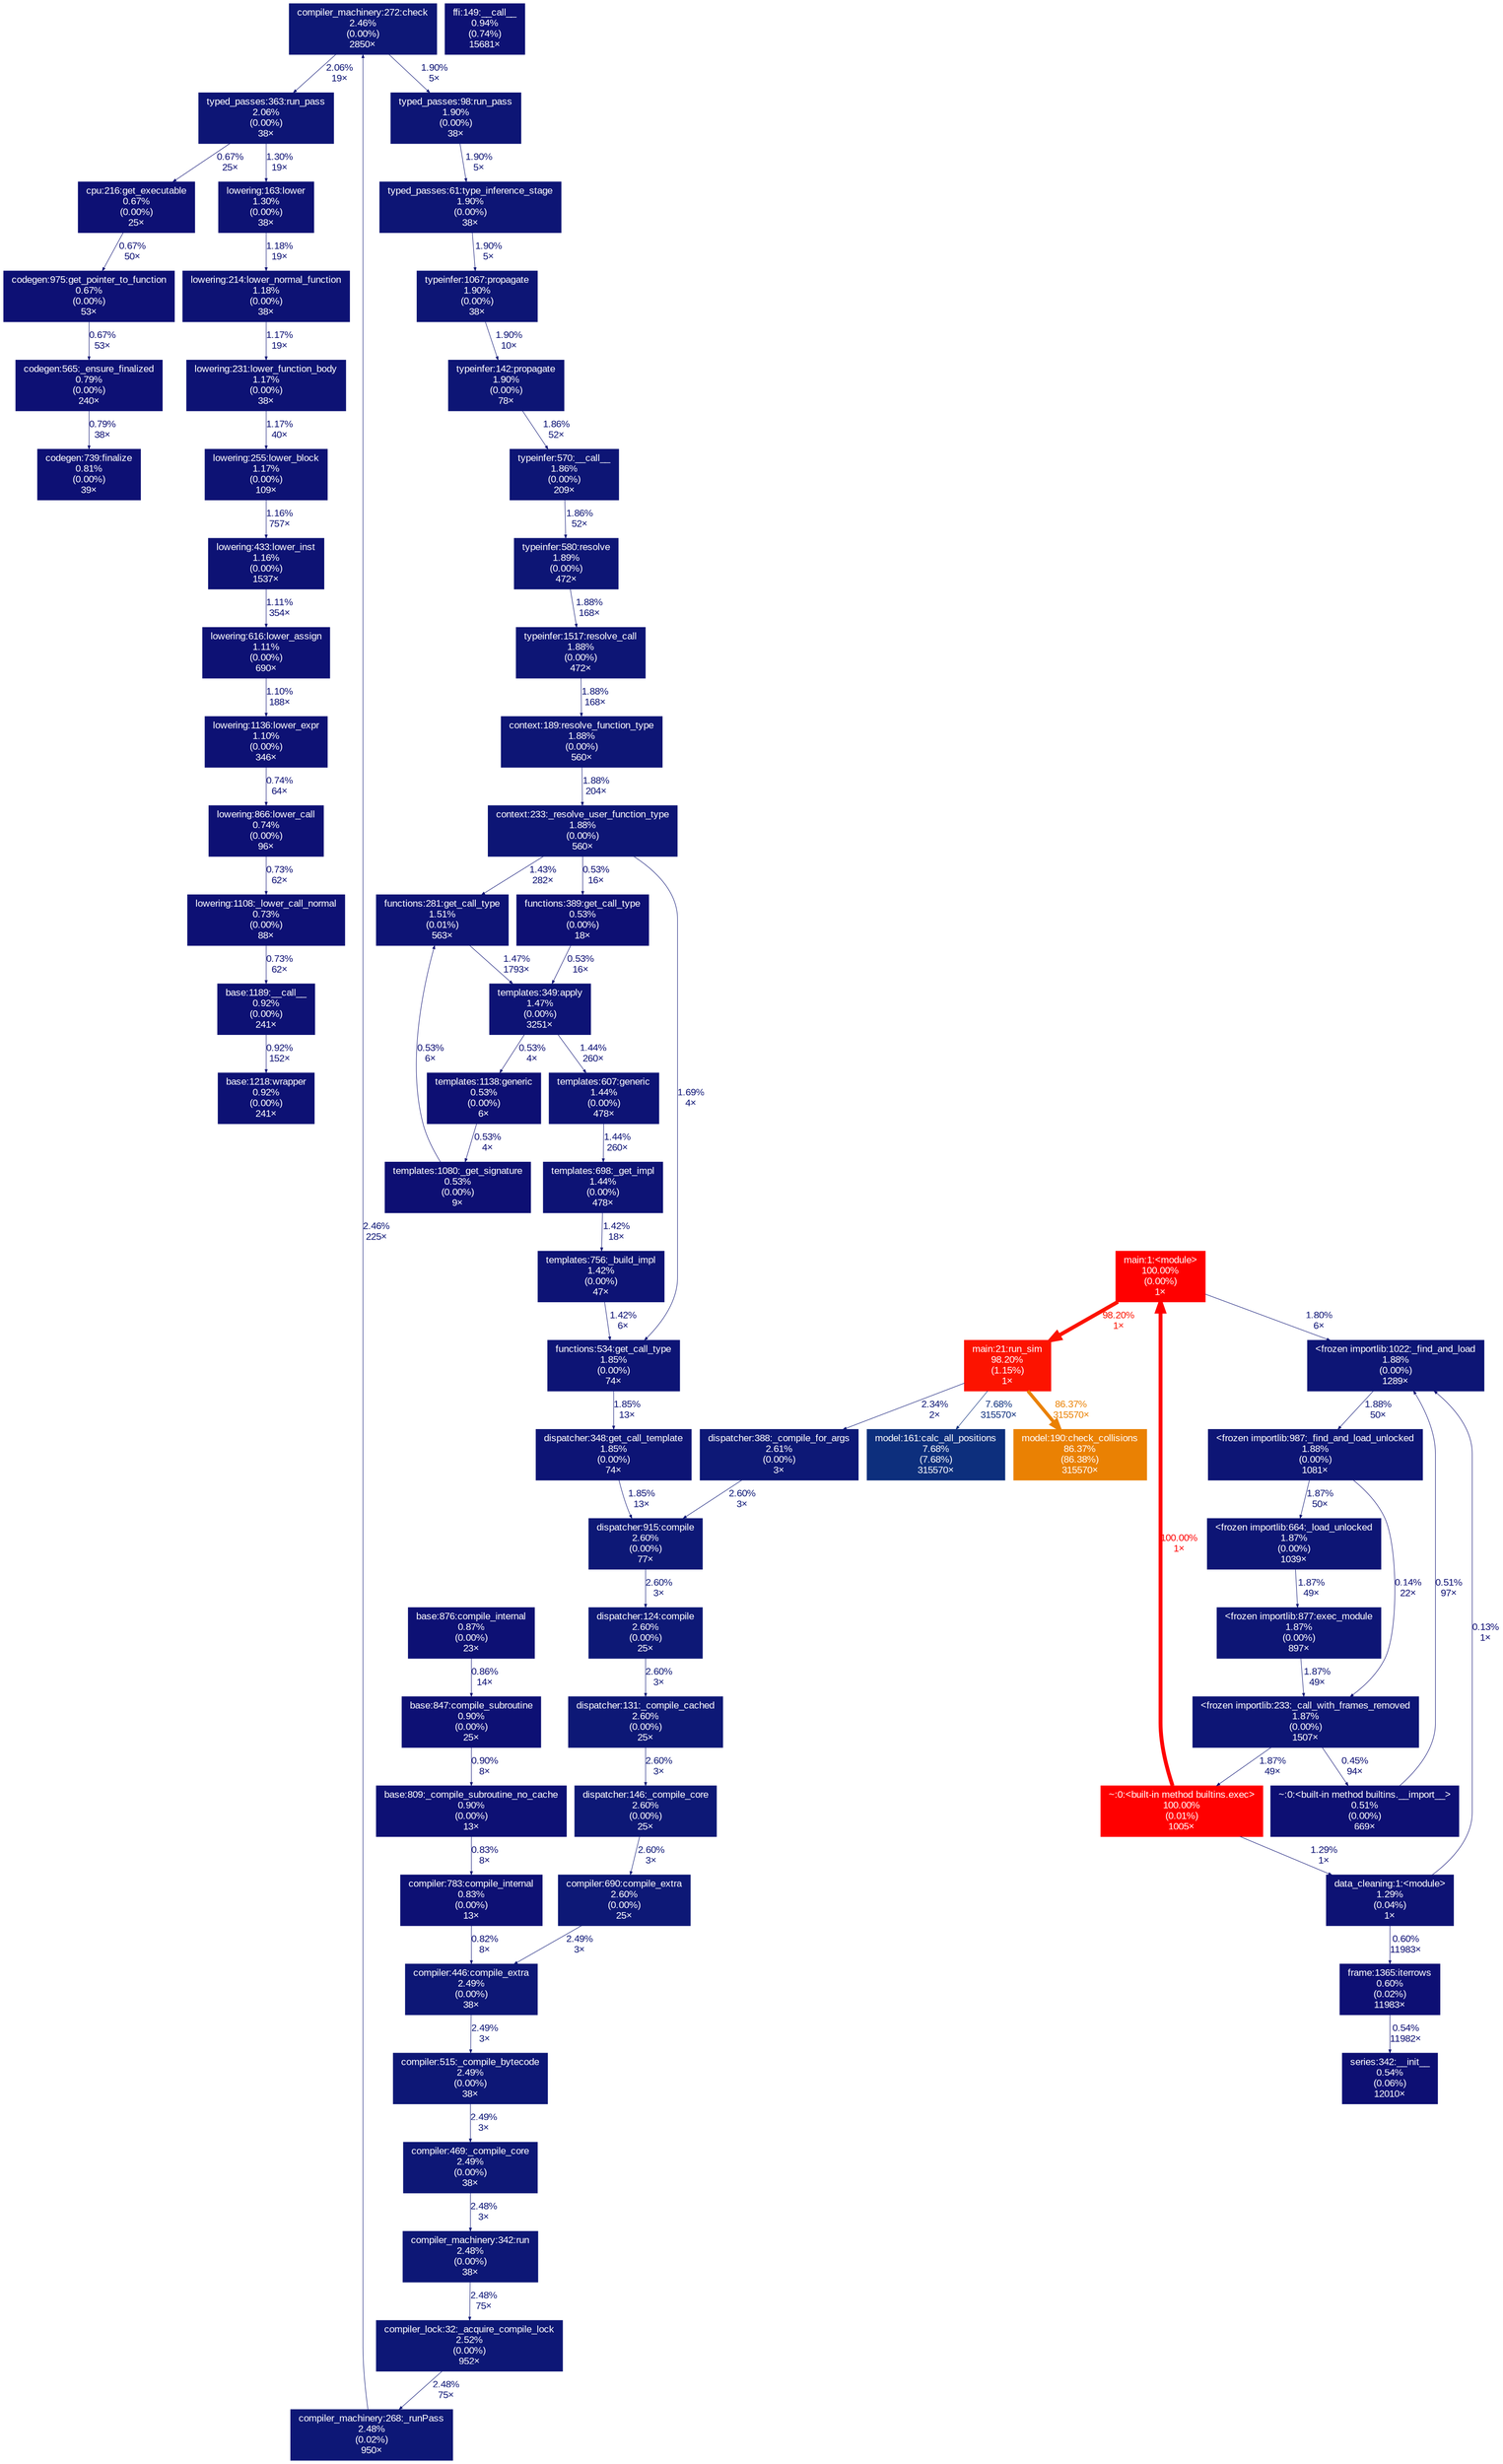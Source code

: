 digraph {
	graph [fontname=Arial, nodesep=0.125, ranksep=0.25];
	node [fontcolor=white, fontname=Arial, height=0, shape=box, style=filled, width=0];
	edge [fontname=Arial];
	192 [color="#0d1074", fontcolor="#ffffff", fontsize="10.00", label="cpu:216:get_executable\n0.67%\n(0.00%)\n25×", tooltip="/home/derk/Documents/GitHub/Project-Minor-Computational-Science/venv/lib/python3.10/site-packages/numba/core/cpu.py"];
	192 -> 5540 [arrowsize="0.35", color="#0d1074", fontcolor="#0d1074", fontsize="10.00", label="0.67%\n50×", labeldistance="0.50", penwidth="0.50"];
	257 [color="#0d1375", fontcolor="#ffffff", fontsize="10.00", label="functions:281:get_call_type\n1.51%\n(0.01%)\n563×", tooltip="/home/derk/Documents/GitHub/Project-Minor-Computational-Science/venv/lib/python3.10/site-packages/numba/core/types/functions.py"];
	257 -> 1645 [arrowsize="0.35", color="#0d1375", fontcolor="#0d1375", fontsize="10.00", label="1.47%\n1793×", labeldistance="0.50", penwidth="0.50"];
	378 [color="#0d1575", fontcolor="#ffffff", fontsize="10.00", label="<frozen importlib:987:_find_and_load_unlocked\n1.88%\n(0.00%)\n1081×", tooltip="<frozen importlib._bootstrap>"];
	378 -> 823 [arrowsize="0.35", color="#0d1575", fontcolor="#0d1575", fontsize="10.00", label="1.87%\n50×", labeldistance="0.50", penwidth="0.50"];
	378 -> 1603 [arrowsize="0.35", color="#0d0d73", fontcolor="#0d0d73", fontsize="10.00", label="0.14%\n22×", labeldistance="0.50", penwidth="0.50"];
	512 [color="#0d1575", fontcolor="#ffffff", fontsize="10.00", label="typeinfer:570:__call__\n1.86%\n(0.00%)\n209×", tooltip="/home/derk/Documents/GitHub/Project-Minor-Computational-Science/venv/lib/python3.10/site-packages/numba/core/typeinfer.py"];
	512 -> 926 [arrowsize="0.35", color="#0d1575", fontcolor="#0d1575", fontsize="10.00", label="1.86%\n52×", labeldistance="0.50", penwidth="0.50"];
	516 [color="#0d1475", fontcolor="#ffffff", fontsize="10.00", label="dispatcher:348:get_call_template\n1.85%\n(0.00%)\n74×", tooltip="/home/derk/Documents/GitHub/Project-Minor-Computational-Science/venv/lib/python3.10/site-packages/numba/core/dispatcher.py"];
	516 -> 751 [arrowsize="0.35", color="#0d1475", fontcolor="#0d1475", fontsize="10.00", label="1.85%\n13×", labeldistance="0.50", penwidth="0.50"];
	519 [color="#0d1274", fontcolor="#ffffff", fontsize="10.00", label="lowering:231:lower_function_body\n1.17%\n(0.00%)\n38×", tooltip="/home/derk/Documents/GitHub/Project-Minor-Computational-Science/venv/lib/python3.10/site-packages/numba/core/lowering.py"];
	519 -> 6479 [arrowsize="0.35", color="#0d1274", fontcolor="#0d1274", fontsize="10.00", label="1.17%\n40×", labeldistance="0.50", penwidth="0.50"];
	520 [color="#0d1074", fontcolor="#ffffff", fontsize="10.00", label="lowering:866:lower_call\n0.74%\n(0.00%)\n96×", tooltip="/home/derk/Documents/GitHub/Project-Minor-Computational-Science/venv/lib/python3.10/site-packages/numba/core/lowering.py"];
	520 -> 521 [arrowsize="0.35", color="#0d1074", fontcolor="#0d1074", fontsize="10.00", label="0.73%\n62×", labeldistance="0.50", penwidth="0.50"];
	521 [color="#0d1074", fontcolor="#ffffff", fontsize="10.00", label="lowering:1108:_lower_call_normal\n0.73%\n(0.00%)\n88×", tooltip="/home/derk/Documents/GitHub/Project-Minor-Computational-Science/venv/lib/python3.10/site-packages/numba/core/lowering.py"];
	521 -> 1742 [arrowsize="0.35", color="#0d1074", fontcolor="#0d1074", fontsize="10.00", label="0.73%\n62×", labeldistance="0.50", penwidth="0.50"];
	644 [color="#0d1074", fontcolor="#ffffff", fontsize="10.00", label="codegen:739:finalize\n0.81%\n(0.00%)\n39×", tooltip="/home/derk/Documents/GitHub/Project-Minor-Computational-Science/venv/lib/python3.10/site-packages/numba/core/codegen.py"];
	751 [color="#0d1876", fontcolor="#ffffff", fontsize="10.00", label="dispatcher:915:compile\n2.60%\n(0.00%)\n77×", tooltip="/home/derk/Documents/GitHub/Project-Minor-Computational-Science/venv/lib/python3.10/site-packages/numba/core/dispatcher.py"];
	751 -> 6034 [arrowsize="0.35", color="#0d1876", fontcolor="#0d1876", fontsize="10.00", label="2.60%\n3×", labeldistance="0.50", penwidth="0.50"];
	754 [color="#0d1074", fontcolor="#ffffff", fontsize="10.00", label="base:847:compile_subroutine\n0.90%\n(0.00%)\n25×", tooltip="/home/derk/Documents/GitHub/Project-Minor-Computational-Science/venv/lib/python3.10/site-packages/numba/core/base.py"];
	754 -> 5508 [arrowsize="0.35", color="#0d1074", fontcolor="#0d1074", fontsize="10.00", label="0.90%\n8×", labeldistance="0.50", penwidth="0.50"];
	793 [color="#0d1575", fontcolor="#ffffff", fontsize="10.00", label="<frozen importlib:1022:_find_and_load\n1.88%\n(0.00%)\n1289×", tooltip="<frozen importlib._bootstrap>"];
	793 -> 378 [arrowsize="0.35", color="#0d1575", fontcolor="#0d1575", fontsize="10.00", label="1.88%\n50×", labeldistance="0.50", penwidth="0.50"];
	812 [color="#0d1174", fontcolor="#ffffff", fontsize="10.00", label="base:1218:wrapper\n0.92%\n(0.00%)\n241×", tooltip="/home/derk/Documents/GitHub/Project-Minor-Computational-Science/venv/lib/python3.10/site-packages/numba/core/base.py"];
	823 [color="#0d1575", fontcolor="#ffffff", fontsize="10.00", label="<frozen importlib:664:_load_unlocked\n1.87%\n(0.00%)\n1039×", tooltip="<frozen importlib._bootstrap>"];
	823 -> 8883 [arrowsize="0.35", color="#0d1575", fontcolor="#0d1575", fontsize="10.00", label="1.87%\n49×", labeldistance="0.50", penwidth="0.50"];
	868 [color="#0d1575", fontcolor="#ffffff", fontsize="10.00", label="typed_passes:61:type_inference_stage\n1.90%\n(0.00%)\n38×", tooltip="/home/derk/Documents/GitHub/Project-Minor-Computational-Science/venv/lib/python3.10/site-packages/numba/core/typed_passes.py"];
	868 -> 5872 [arrowsize="0.35", color="#0d1575", fontcolor="#0d1575", fontsize="10.00", label="1.90%\n5×", labeldistance="0.50", penwidth="0.50"];
	896 [color="#0d1375", fontcolor="#ffffff", fontsize="10.00", label="templates:698:_get_impl\n1.44%\n(0.00%)\n478×", tooltip="/home/derk/Documents/GitHub/Project-Minor-Computational-Science/venv/lib/python3.10/site-packages/numba/core/typing/templates.py"];
	896 -> 2199 [arrowsize="0.35", color="#0d1375", fontcolor="#0d1375", fontsize="10.00", label="1.42%\n18×", labeldistance="0.50", penwidth="0.50"];
	904 [color="#0d0f73", fontcolor="#ffffff", fontsize="10.00", label="functions:389:get_call_type\n0.53%\n(0.00%)\n18×", tooltip="/home/derk/Documents/GitHub/Project-Minor-Computational-Science/venv/lib/python3.10/site-packages/numba/core/types/functions.py"];
	904 -> 1645 [arrowsize="0.35", color="#0d0f73", fontcolor="#0d0f73", fontsize="10.00", label="0.53%\n16×", labeldistance="0.50", penwidth="0.50"];
	926 [color="#0d1575", fontcolor="#ffffff", fontsize="10.00", label="typeinfer:580:resolve\n1.89%\n(0.00%)\n472×", tooltip="/home/derk/Documents/GitHub/Project-Minor-Computational-Science/venv/lib/python3.10/site-packages/numba/core/typeinfer.py"];
	926 -> 2140 [arrowsize="0.35", color="#0d1575", fontcolor="#0d1575", fontsize="10.00", label="1.88%\n168×", labeldistance="0.50", penwidth="0.50"];
	965 [color="#0d0f73", fontcolor="#ffffff", fontsize="10.00", label="templates:1138:generic\n0.53%\n(0.00%)\n6×", tooltip="/home/derk/Documents/GitHub/Project-Minor-Computational-Science/venv/lib/python3.10/site-packages/numba/core/typing/templates.py"];
	965 -> 6650 [arrowsize="0.35", color="#0d0f73", fontcolor="#0d0f73", fontsize="10.00", label="0.53%\n4×", labeldistance="0.50", penwidth="0.50"];
	1018 [color="#0d1274", fontcolor="#ffffff", fontsize="10.00", label="data_cleaning:1:<module>\n1.29%\n(0.04%)\n1×", tooltip="/home/derk/Documents/GitHub/Project-Minor-Computational-Science/sim/data_cleaning.py"];
	1018 -> 793 [arrowsize="0.35", color="#0d0d73", fontcolor="#0d0d73", fontsize="10.00", label="0.13%\n1×", labeldistance="0.50", penwidth="0.50"];
	1018 -> 3829 [arrowsize="0.35", color="#0d0f74", fontcolor="#0d0f74", fontsize="10.00", label="0.60%\n11983×", labeldistance="0.50", penwidth="0.50"];
	1041 [color="#0d1876", fontcolor="#ffffff", fontsize="10.00", label="dispatcher:388:_compile_for_args\n2.61%\n(0.00%)\n3×", tooltip="/home/derk/Documents/GitHub/Project-Minor-Computational-Science/venv/lib/python3.10/site-packages/numba/core/dispatcher.py"];
	1041 -> 751 [arrowsize="0.35", color="#0d1876", fontcolor="#0d1876", fontsize="10.00", label="2.60%\n3×", labeldistance="0.50", penwidth="0.50"];
	1103 [color="#fc1300", fontcolor="#ffffff", fontsize="10.00", label="main:21:run_sim\n98.20%\n(1.15%)\n1×", tooltip="sim/main.py"];
	1103 -> 1041 [arrowsize="0.35", color="#0d1776", fontcolor="#0d1776", fontsize="10.00", label="2.34%\n2×", labeldistance="0.50", penwidth="0.50"];
	1103 -> 7893 [arrowsize="0.35", color="#0d2f7d", fontcolor="#0d2f7d", fontsize="10.00", label="7.68%\n315570×", labeldistance="0.50", penwidth="0.50"];
	1103 -> 7894 [arrowsize="0.93", color="#ea8103", fontcolor="#ea8103", fontsize="10.00", label="86.37%\n315570×", labeldistance="3.45", penwidth="3.45"];
	1601 [color="#0d0f73", fontcolor="#ffffff", fontsize="10.00", label="~:0:<built-in method builtins.__import__>\n0.51%\n(0.00%)\n669×", tooltip="~"];
	1601 -> 793 [arrowsize="0.35", color="#0d0f73", fontcolor="#0d0f73", fontsize="10.00", label="0.51%\n97×", labeldistance="0.50", penwidth="0.50"];
	1603 [color="#0d1575", fontcolor="#ffffff", fontsize="10.00", label="<frozen importlib:233:_call_with_frames_removed\n1.87%\n(0.00%)\n1507×", tooltip="<frozen importlib._bootstrap>"];
	1603 -> 1601 [arrowsize="0.35", color="#0d0f73", fontcolor="#0d0f73", fontsize="10.00", label="0.45%\n94×", labeldistance="0.50", penwidth="0.50"];
	1603 -> 1691 [arrowsize="0.35", color="#0d1575", fontcolor="#0d1575", fontsize="10.00", label="1.87%\n49×", labeldistance="0.50", penwidth="0.50"];
	1645 [color="#0d1375", fontcolor="#ffffff", fontsize="10.00", label="templates:349:apply\n1.47%\n(0.00%)\n3251×", tooltip="/home/derk/Documents/GitHub/Project-Minor-Computational-Science/venv/lib/python3.10/site-packages/numba/core/typing/templates.py"];
	1645 -> 965 [arrowsize="0.35", color="#0d0f73", fontcolor="#0d0f73", fontsize="10.00", label="0.53%\n4×", labeldistance="0.50", penwidth="0.50"];
	1645 -> 6644 [arrowsize="0.35", color="#0d1375", fontcolor="#0d1375", fontsize="10.00", label="1.44%\n260×", labeldistance="0.50", penwidth="0.50"];
	1691 [color="#ff0000", fontcolor="#ffffff", fontsize="10.00", label="~:0:<built-in method builtins.exec>\n100.00%\n(0.01%)\n1005×", tooltip="~"];
	1691 -> 1018 [arrowsize="0.35", color="#0d1274", fontcolor="#0d1274", fontsize="10.00", label="1.29%\n1×", labeldistance="0.50", penwidth="0.50"];
	1691 -> 2566 [arrowsize="1.00", color="#ff0000", fontcolor="#ff0000", fontsize="10.00", label="100.00%\n1×", labeldistance="4.00", penwidth="4.00"];
	1742 [color="#0d1174", fontcolor="#ffffff", fontsize="10.00", label="base:1189:__call__\n0.92%\n(0.00%)\n241×", tooltip="/home/derk/Documents/GitHub/Project-Minor-Computational-Science/venv/lib/python3.10/site-packages/numba/core/base.py"];
	1742 -> 812 [arrowsize="0.35", color="#0d1174", fontcolor="#0d1174", fontsize="10.00", label="0.92%\n152×", labeldistance="0.50", penwidth="0.50"];
	1945 [color="#0d0f73", fontcolor="#ffffff", fontsize="10.00", label="series:342:__init__\n0.54%\n(0.06%)\n12010×", tooltip="/home/derk/Documents/GitHub/Project-Minor-Computational-Science/venv/lib/python3.10/site-packages/pandas/core/series.py"];
	2089 [color="#0d1575", fontcolor="#ffffff", fontsize="10.00", label="typed_passes:363:run_pass\n2.06%\n(0.00%)\n38×", tooltip="/home/derk/Documents/GitHub/Project-Minor-Computational-Science/venv/lib/python3.10/site-packages/numba/core/typed_passes.py"];
	2089 -> 192 [arrowsize="0.35", color="#0d1074", fontcolor="#0d1074", fontsize="10.00", label="0.67%\n25×", labeldistance="0.50", penwidth="0.50"];
	2089 -> 5513 [arrowsize="0.35", color="#0d1274", fontcolor="#0d1274", fontsize="10.00", label="1.30%\n19×", labeldistance="0.50", penwidth="0.50"];
	2095 [color="#0d1776", fontcolor="#ffffff", fontsize="10.00", label="compiler_machinery:268:_runPass\n2.48%\n(0.02%)\n950×", tooltip="/home/derk/Documents/GitHub/Project-Minor-Computational-Science/venv/lib/python3.10/site-packages/numba/core/compiler_machinery.py"];
	2095 -> 5129 [arrowsize="0.35", color="#0d1776", fontcolor="#0d1776", fontsize="10.00", label="2.46%\n225×", labeldistance="0.50", penwidth="0.50"];
	2096 [color="#0d1776", fontcolor="#ffffff", fontsize="10.00", label="compiler_machinery:342:run\n2.48%\n(0.00%)\n38×", tooltip="/home/derk/Documents/GitHub/Project-Minor-Computational-Science/venv/lib/python3.10/site-packages/numba/core/compiler_machinery.py"];
	2096 -> 5469 [arrowsize="0.35", color="#0d1776", fontcolor="#0d1776", fontsize="10.00", label="2.48%\n75×", labeldistance="0.50", penwidth="0.50"];
	2140 [color="#0d1575", fontcolor="#ffffff", fontsize="10.00", label="typeinfer:1517:resolve_call\n1.88%\n(0.00%)\n472×", tooltip="/home/derk/Documents/GitHub/Project-Minor-Computational-Science/venv/lib/python3.10/site-packages/numba/core/typeinfer.py"];
	2140 -> 7219 [arrowsize="0.35", color="#0d1575", fontcolor="#0d1575", fontsize="10.00", label="1.88%\n168×", labeldistance="0.50", penwidth="0.50"];
	2174 [color="#0d1274", fontcolor="#ffffff", fontsize="10.00", label="lowering:433:lower_inst\n1.16%\n(0.00%)\n1537×", tooltip="/home/derk/Documents/GitHub/Project-Minor-Computational-Science/venv/lib/python3.10/site-packages/numba/core/lowering.py"];
	2174 -> 2176 [arrowsize="0.35", color="#0d1174", fontcolor="#0d1174", fontsize="10.00", label="1.11%\n354×", labeldistance="0.50", penwidth="0.50"];
	2176 [color="#0d1174", fontcolor="#ffffff", fontsize="10.00", label="lowering:616:lower_assign\n1.11%\n(0.00%)\n690×", tooltip="/home/derk/Documents/GitHub/Project-Minor-Computational-Science/venv/lib/python3.10/site-packages/numba/core/lowering.py"];
	2176 -> 2179 [arrowsize="0.35", color="#0d1174", fontcolor="#0d1174", fontsize="10.00", label="1.10%\n188×", labeldistance="0.50", penwidth="0.50"];
	2179 [color="#0d1174", fontcolor="#ffffff", fontsize="10.00", label="lowering:1136:lower_expr\n1.10%\n(0.00%)\n346×", tooltip="/home/derk/Documents/GitHub/Project-Minor-Computational-Science/venv/lib/python3.10/site-packages/numba/core/lowering.py"];
	2179 -> 520 [arrowsize="0.35", color="#0d1074", fontcolor="#0d1074", fontsize="10.00", label="0.74%\n64×", labeldistance="0.50", penwidth="0.50"];
	2199 [color="#0d1375", fontcolor="#ffffff", fontsize="10.00", label="templates:756:_build_impl\n1.42%\n(0.00%)\n47×", tooltip="/home/derk/Documents/GitHub/Project-Minor-Computational-Science/venv/lib/python3.10/site-packages/numba/core/typing/templates.py"];
	2199 -> 6049 [arrowsize="0.35", color="#0d1375", fontcolor="#0d1375", fontsize="10.00", label="1.42%\n6×", labeldistance="0.50", penwidth="0.50"];
	2272 [color="#0d1575", fontcolor="#ffffff", fontsize="10.00", label="context:233:_resolve_user_function_type\n1.88%\n(0.00%)\n560×", tooltip="/home/derk/Documents/GitHub/Project-Minor-Computational-Science/venv/lib/python3.10/site-packages/numba/core/typing/context.py"];
	2272 -> 257 [arrowsize="0.35", color="#0d1375", fontcolor="#0d1375", fontsize="10.00", label="1.43%\n282×", labeldistance="0.50", penwidth="0.50"];
	2272 -> 904 [arrowsize="0.35", color="#0d0f73", fontcolor="#0d0f73", fontsize="10.00", label="0.53%\n16×", labeldistance="0.50", penwidth="0.50"];
	2272 -> 6049 [arrowsize="0.35", color="#0d1475", fontcolor="#0d1475", fontsize="10.00", label="1.69%\n4×", labeldistance="0.50", penwidth="0.50"];
	2566 [color="#ff0000", fontcolor="#ffffff", fontsize="10.00", label="main:1:<module>\n100.00%\n(0.00%)\n1×", tooltip="sim/main.py"];
	2566 -> 793 [arrowsize="0.35", color="#0d1475", fontcolor="#0d1475", fontsize="10.00", label="1.80%\n6×", labeldistance="0.50", penwidth="0.50"];
	2566 -> 1103 [arrowsize="0.99", color="#fc1300", fontcolor="#fc1300", fontsize="10.00", label="98.20%\n1×", labeldistance="3.93", penwidth="3.93"];
	3829 [color="#0d0f74", fontcolor="#ffffff", fontsize="10.00", label="frame:1365:iterrows\n0.60%\n(0.02%)\n11983×", tooltip="/home/derk/Documents/GitHub/Project-Minor-Computational-Science/venv/lib/python3.10/site-packages/pandas/core/frame.py"];
	3829 -> 1945 [arrowsize="0.35", color="#0d0f73", fontcolor="#0d0f73", fontsize="10.00", label="0.54%\n11982×", labeldistance="0.50", penwidth="0.50"];
	5129 [color="#0d1776", fontcolor="#ffffff", fontsize="10.00", label="compiler_machinery:272:check\n2.46%\n(0.00%)\n2850×", tooltip="/home/derk/Documents/GitHub/Project-Minor-Computational-Science/venv/lib/python3.10/site-packages/numba/core/compiler_machinery.py"];
	5129 -> 2089 [arrowsize="0.35", color="#0d1575", fontcolor="#0d1575", fontsize="10.00", label="2.06%\n19×", labeldistance="0.50", penwidth="0.50"];
	5129 -> 5179 [arrowsize="0.35", color="#0d1575", fontcolor="#0d1575", fontsize="10.00", label="1.90%\n5×", labeldistance="0.50", penwidth="0.50"];
	5179 [color="#0d1575", fontcolor="#ffffff", fontsize="10.00", label="typed_passes:98:run_pass\n1.90%\n(0.00%)\n38×", tooltip="/home/derk/Documents/GitHub/Project-Minor-Computational-Science/venv/lib/python3.10/site-packages/numba/core/typed_passes.py"];
	5179 -> 868 [arrowsize="0.35", color="#0d1575", fontcolor="#0d1575", fontsize="10.00", label="1.90%\n5×", labeldistance="0.50", penwidth="0.50"];
	5469 [color="#0d1776", fontcolor="#ffffff", fontsize="10.00", label="compiler_lock:32:_acquire_compile_lock\n2.52%\n(0.00%)\n952×", tooltip="/home/derk/Documents/GitHub/Project-Minor-Computational-Science/venv/lib/python3.10/site-packages/numba/core/compiler_lock.py"];
	5469 -> 2095 [arrowsize="0.35", color="#0d1776", fontcolor="#0d1776", fontsize="10.00", label="2.48%\n75×", labeldistance="0.50", penwidth="0.50"];
	5470 [color="#0d1776", fontcolor="#ffffff", fontsize="10.00", label="compiler:469:_compile_core\n2.49%\n(0.00%)\n38×", tooltip="/home/derk/Documents/GitHub/Project-Minor-Computational-Science/venv/lib/python3.10/site-packages/numba/core/compiler.py"];
	5470 -> 2096 [arrowsize="0.35", color="#0d1776", fontcolor="#0d1776", fontsize="10.00", label="2.48%\n3×", labeldistance="0.50", penwidth="0.50"];
	5478 [color="#0d1776", fontcolor="#ffffff", fontsize="10.00", label="compiler:446:compile_extra\n2.49%\n(0.00%)\n38×", tooltip="/home/derk/Documents/GitHub/Project-Minor-Computational-Science/venv/lib/python3.10/site-packages/numba/core/compiler.py"];
	5478 -> 6078 [arrowsize="0.35", color="#0d1776", fontcolor="#0d1776", fontsize="10.00", label="2.49%\n3×", labeldistance="0.50", penwidth="0.50"];
	5508 [color="#0d1074", fontcolor="#ffffff", fontsize="10.00", label="base:809:_compile_subroutine_no_cache\n0.90%\n(0.00%)\n13×", tooltip="/home/derk/Documents/GitHub/Project-Minor-Computational-Science/venv/lib/python3.10/site-packages/numba/core/base.py"];
	5508 -> 6083 [arrowsize="0.35", color="#0d1074", fontcolor="#0d1074", fontsize="10.00", label="0.83%\n8×", labeldistance="0.50", penwidth="0.50"];
	5513 [color="#0d1274", fontcolor="#ffffff", fontsize="10.00", label="lowering:163:lower\n1.30%\n(0.00%)\n38×", tooltip="/home/derk/Documents/GitHub/Project-Minor-Computational-Science/venv/lib/python3.10/site-packages/numba/core/lowering.py"];
	5513 -> 6478 [arrowsize="0.35", color="#0d1274", fontcolor="#0d1274", fontsize="10.00", label="1.18%\n19×", labeldistance="0.50", penwidth="0.50"];
	5539 [color="#0d1074", fontcolor="#ffffff", fontsize="10.00", label="codegen:565:_ensure_finalized\n0.79%\n(0.00%)\n240×", tooltip="/home/derk/Documents/GitHub/Project-Minor-Computational-Science/venv/lib/python3.10/site-packages/numba/core/codegen.py"];
	5539 -> 644 [arrowsize="0.35", color="#0d1074", fontcolor="#0d1074", fontsize="10.00", label="0.79%\n38×", labeldistance="0.50", penwidth="0.50"];
	5540 [color="#0d1074", fontcolor="#ffffff", fontsize="10.00", label="codegen:975:get_pointer_to_function\n0.67%\n(0.00%)\n53×", tooltip="/home/derk/Documents/GitHub/Project-Minor-Computational-Science/venv/lib/python3.10/site-packages/numba/core/codegen.py"];
	5540 -> 5539 [arrowsize="0.35", color="#0d1074", fontcolor="#0d1074", fontsize="10.00", label="0.67%\n53×", labeldistance="0.50", penwidth="0.50"];
	5617 [color="#0d1876", fontcolor="#ffffff", fontsize="10.00", label="dispatcher:146:_compile_core\n2.60%\n(0.00%)\n25×", tooltip="/home/derk/Documents/GitHub/Project-Minor-Computational-Science/venv/lib/python3.10/site-packages/numba/core/dispatcher.py"];
	5617 -> 6082 [arrowsize="0.35", color="#0d1876", fontcolor="#0d1876", fontsize="10.00", label="2.60%\n3×", labeldistance="0.50", penwidth="0.50"];
	5871 [color="#0d1575", fontcolor="#ffffff", fontsize="10.00", label="typeinfer:142:propagate\n1.90%\n(0.00%)\n78×", tooltip="/home/derk/Documents/GitHub/Project-Minor-Computational-Science/venv/lib/python3.10/site-packages/numba/core/typeinfer.py"];
	5871 -> 512 [arrowsize="0.35", color="#0d1575", fontcolor="#0d1575", fontsize="10.00", label="1.86%\n52×", labeldistance="0.50", penwidth="0.50"];
	5872 [color="#0d1575", fontcolor="#ffffff", fontsize="10.00", label="typeinfer:1067:propagate\n1.90%\n(0.00%)\n38×", tooltip="/home/derk/Documents/GitHub/Project-Minor-Computational-Science/venv/lib/python3.10/site-packages/numba/core/typeinfer.py"];
	5872 -> 5871 [arrowsize="0.35", color="#0d1575", fontcolor="#0d1575", fontsize="10.00", label="1.90%\n10×", labeldistance="0.50", penwidth="0.50"];
	6034 [color="#0d1876", fontcolor="#ffffff", fontsize="10.00", label="dispatcher:124:compile\n2.60%\n(0.00%)\n25×", tooltip="/home/derk/Documents/GitHub/Project-Minor-Computational-Science/venv/lib/python3.10/site-packages/numba/core/dispatcher.py"];
	6034 -> 6035 [arrowsize="0.35", color="#0d1876", fontcolor="#0d1876", fontsize="10.00", label="2.60%\n3×", labeldistance="0.50", penwidth="0.50"];
	6035 [color="#0d1876", fontcolor="#ffffff", fontsize="10.00", label="dispatcher:131:_compile_cached\n2.60%\n(0.00%)\n25×", tooltip="/home/derk/Documents/GitHub/Project-Minor-Computational-Science/venv/lib/python3.10/site-packages/numba/core/dispatcher.py"];
	6035 -> 5617 [arrowsize="0.35", color="#0d1876", fontcolor="#0d1876", fontsize="10.00", label="2.60%\n3×", labeldistance="0.50", penwidth="0.50"];
	6049 [color="#0d1475", fontcolor="#ffffff", fontsize="10.00", label="functions:534:get_call_type\n1.85%\n(0.00%)\n74×", tooltip="/home/derk/Documents/GitHub/Project-Minor-Computational-Science/venv/lib/python3.10/site-packages/numba/core/types/functions.py"];
	6049 -> 516 [arrowsize="0.35", color="#0d1475", fontcolor="#0d1475", fontsize="10.00", label="1.85%\n13×", labeldistance="0.50", penwidth="0.50"];
	6078 [color="#0d1776", fontcolor="#ffffff", fontsize="10.00", label="compiler:515:_compile_bytecode\n2.49%\n(0.00%)\n38×", tooltip="/home/derk/Documents/GitHub/Project-Minor-Computational-Science/venv/lib/python3.10/site-packages/numba/core/compiler.py"];
	6078 -> 5470 [arrowsize="0.35", color="#0d1776", fontcolor="#0d1776", fontsize="10.00", label="2.49%\n3×", labeldistance="0.50", penwidth="0.50"];
	6082 [color="#0d1876", fontcolor="#ffffff", fontsize="10.00", label="compiler:690:compile_extra\n2.60%\n(0.00%)\n25×", tooltip="/home/derk/Documents/GitHub/Project-Minor-Computational-Science/venv/lib/python3.10/site-packages/numba/core/compiler.py"];
	6082 -> 5478 [arrowsize="0.35", color="#0d1776", fontcolor="#0d1776", fontsize="10.00", label="2.49%\n3×", labeldistance="0.50", penwidth="0.50"];
	6083 [color="#0d1074", fontcolor="#ffffff", fontsize="10.00", label="compiler:783:compile_internal\n0.83%\n(0.00%)\n13×", tooltip="/home/derk/Documents/GitHub/Project-Minor-Computational-Science/venv/lib/python3.10/site-packages/numba/core/compiler.py"];
	6083 -> 5478 [arrowsize="0.35", color="#0d1074", fontcolor="#0d1074", fontsize="10.00", label="0.82%\n8×", labeldistance="0.50", penwidth="0.50"];
	6362 [color="#0d1074", fontcolor="#ffffff", fontsize="10.00", label="base:876:compile_internal\n0.87%\n(0.00%)\n23×", tooltip="/home/derk/Documents/GitHub/Project-Minor-Computational-Science/venv/lib/python3.10/site-packages/numba/core/base.py"];
	6362 -> 754 [arrowsize="0.35", color="#0d1074", fontcolor="#0d1074", fontsize="10.00", label="0.86%\n14×", labeldistance="0.50", penwidth="0.50"];
	6478 [color="#0d1274", fontcolor="#ffffff", fontsize="10.00", label="lowering:214:lower_normal_function\n1.18%\n(0.00%)\n38×", tooltip="/home/derk/Documents/GitHub/Project-Minor-Computational-Science/venv/lib/python3.10/site-packages/numba/core/lowering.py"];
	6478 -> 519 [arrowsize="0.35", color="#0d1274", fontcolor="#0d1274", fontsize="10.00", label="1.17%\n19×", labeldistance="0.50", penwidth="0.50"];
	6479 [color="#0d1274", fontcolor="#ffffff", fontsize="10.00", label="lowering:255:lower_block\n1.17%\n(0.00%)\n109×", tooltip="/home/derk/Documents/GitHub/Project-Minor-Computational-Science/venv/lib/python3.10/site-packages/numba/core/lowering.py"];
	6479 -> 2174 [arrowsize="0.35", color="#0d1274", fontcolor="#0d1274", fontsize="10.00", label="1.16%\n757×", labeldistance="0.50", penwidth="0.50"];
	6644 [color="#0d1375", fontcolor="#ffffff", fontsize="10.00", label="templates:607:generic\n1.44%\n(0.00%)\n478×", tooltip="/home/derk/Documents/GitHub/Project-Minor-Computational-Science/venv/lib/python3.10/site-packages/numba/core/typing/templates.py"];
	6644 -> 896 [arrowsize="0.35", color="#0d1375", fontcolor="#0d1375", fontsize="10.00", label="1.44%\n260×", labeldistance="0.50", penwidth="0.50"];
	6650 [color="#0d0f73", fontcolor="#ffffff", fontsize="10.00", label="templates:1080:_get_signature\n0.53%\n(0.00%)\n9×", tooltip="/home/derk/Documents/GitHub/Project-Minor-Computational-Science/venv/lib/python3.10/site-packages/numba/core/typing/templates.py"];
	6650 -> 257 [arrowsize="0.35", color="#0d0f73", fontcolor="#0d0f73", fontsize="10.00", label="0.53%\n6×", labeldistance="0.50", penwidth="0.50"];
	7219 [color="#0d1575", fontcolor="#ffffff", fontsize="10.00", label="context:189:resolve_function_type\n1.88%\n(0.00%)\n560×", tooltip="/home/derk/Documents/GitHub/Project-Minor-Computational-Science/venv/lib/python3.10/site-packages/numba/core/typing/context.py"];
	7219 -> 2272 [arrowsize="0.35", color="#0d1575", fontcolor="#0d1575", fontsize="10.00", label="1.88%\n204×", labeldistance="0.50", penwidth="0.50"];
	7677 [color="#0d1174", fontcolor="#ffffff", fontsize="10.00", label="ffi:149:__call__\n0.94%\n(0.74%)\n15681×", tooltip="/home/derk/Documents/GitHub/Project-Minor-Computational-Science/venv/lib/python3.10/site-packages/llvmlite/binding/ffi.py"];
	7893 [color="#0d2f7d", fontcolor="#ffffff", fontsize="10.00", label="model:161:calc_all_positions\n7.68%\n(7.68%)\n315570×", tooltip="/home/derk/Documents/GitHub/Project-Minor-Computational-Science/sim/model.py"];
	7894 [color="#ea8103", fontcolor="#ffffff", fontsize="10.00", label="model:190:check_collisions\n86.37%\n(86.38%)\n315570×", tooltip="/home/derk/Documents/GitHub/Project-Minor-Computational-Science/sim/model.py"];
	8883 [color="#0d1575", fontcolor="#ffffff", fontsize="10.00", label="<frozen importlib:877:exec_module\n1.87%\n(0.00%)\n897×", tooltip="<frozen importlib._bootstrap_external>"];
	8883 -> 1603 [arrowsize="0.35", color="#0d1575", fontcolor="#0d1575", fontsize="10.00", label="1.87%\n49×", labeldistance="0.50", penwidth="0.50"];
}
